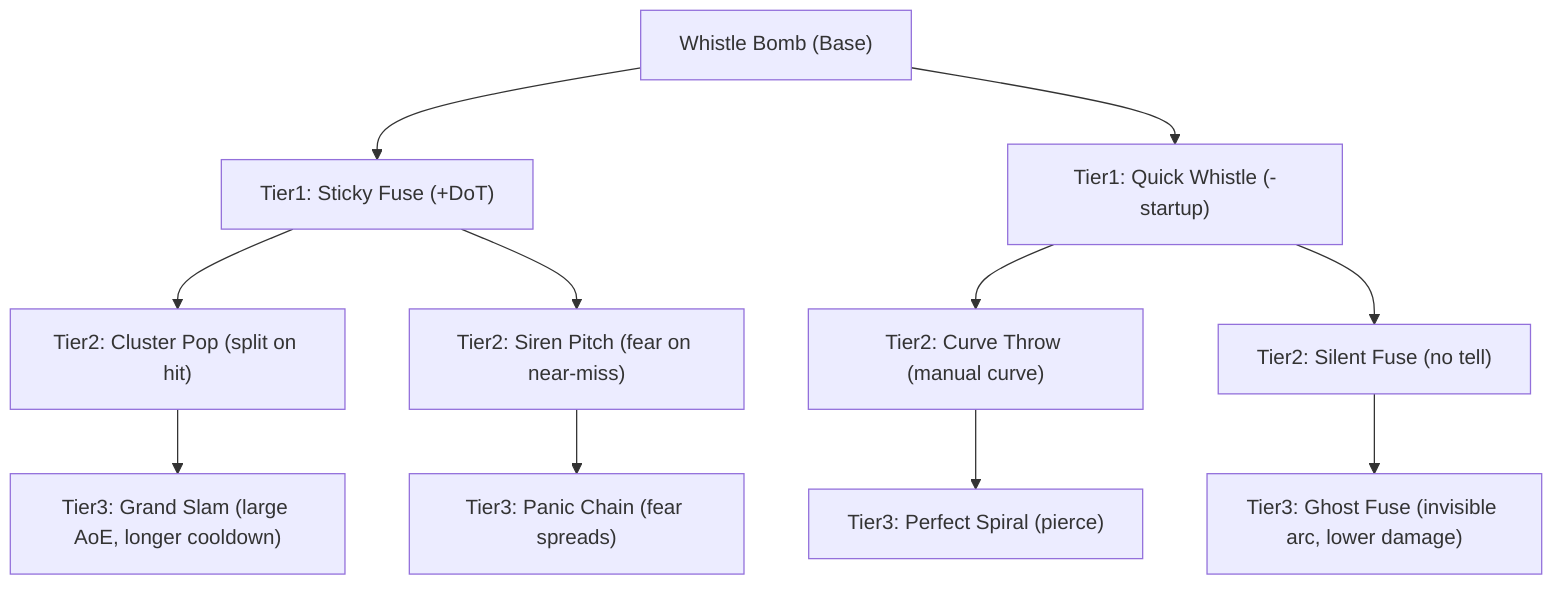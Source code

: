 %% Whistle Bomb – Upgrade Tree
flowchart TD
  WB0["Whistle Bomb (Base)"] --> WB1A["Tier1: Sticky Fuse (+DoT)"]
  WB0 --> WB1B["Tier1: Quick Whistle (-startup)"]

  WB1A --> WB2A["Tier2: Cluster Pop (split on hit)"]
  WB1A --> WB2B["Tier2: Siren Pitch (fear on near-miss)"]

  WB1B --> WB2C["Tier2: Curve Throw (manual curve)"]
  WB1B --> WB2D["Tier2: Silent Fuse (no tell)"]

  %% Tier 3 caps (choose one)
  WB2A --> WB3A["Tier3: Grand Slam (large AoE, longer cooldown)"]
  WB2B --> WB3B["Tier3: Panic Chain (fear spreads)"]
  WB2C --> WB3C["Tier3: Perfect Spiral (pierce)"]
  WB2D --> WB3D["Tier3: Ghost Fuse (invisible arc, lower damage)"]